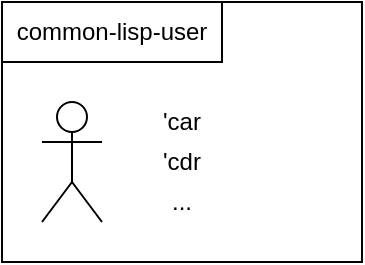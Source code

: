 <mxfile version="14.4.8" type="device"><diagram id="Rl2tTcnvkNBKjJy9MVH-" name="Page-1"><mxGraphModel dx="1422" dy="734" grid="1" gridSize="10" guides="1" tooltips="1" connect="1" arrows="1" fold="1" page="1" pageScale="1" pageWidth="850" pageHeight="1100" math="0" shadow="0"><root><mxCell id="0"/><mxCell id="1" parent="0"/><mxCell id="WJBdi-upM3fzT2lZA9f5-1" value="" style="rounded=0;whiteSpace=wrap;html=1;" vertex="1" parent="1"><mxGeometry x="160" y="260" width="180" height="130" as="geometry"/></mxCell><mxCell id="WJBdi-upM3fzT2lZA9f5-3" value="common-lisp-user" style="rounded=0;whiteSpace=wrap;html=1;" vertex="1" parent="1"><mxGeometry x="160" y="260" width="110" height="30" as="geometry"/></mxCell><mxCell id="WJBdi-upM3fzT2lZA9f5-4" value="'car" style="text;html=1;strokeColor=none;fillColor=none;align=center;verticalAlign=middle;whiteSpace=wrap;rounded=0;" vertex="1" parent="1"><mxGeometry x="230" y="310" width="40" height="20" as="geometry"/></mxCell><mxCell id="WJBdi-upM3fzT2lZA9f5-5" value="'cdr" style="text;html=1;strokeColor=none;fillColor=none;align=center;verticalAlign=middle;whiteSpace=wrap;rounded=0;" vertex="1" parent="1"><mxGeometry x="230" y="330" width="40" height="20" as="geometry"/></mxCell><mxCell id="WJBdi-upM3fzT2lZA9f5-7" value="..." style="text;html=1;strokeColor=none;fillColor=none;align=center;verticalAlign=middle;whiteSpace=wrap;rounded=0;" vertex="1" parent="1"><mxGeometry x="230" y="350" width="40" height="20" as="geometry"/></mxCell><mxCell id="WJBdi-upM3fzT2lZA9f5-8" value="" style="shape=umlActor;verticalLabelPosition=bottom;verticalAlign=top;html=1;outlineConnect=0;" vertex="1" parent="1"><mxGeometry x="180" y="310" width="30" height="60" as="geometry"/></mxCell></root></mxGraphModel></diagram></mxfile>
